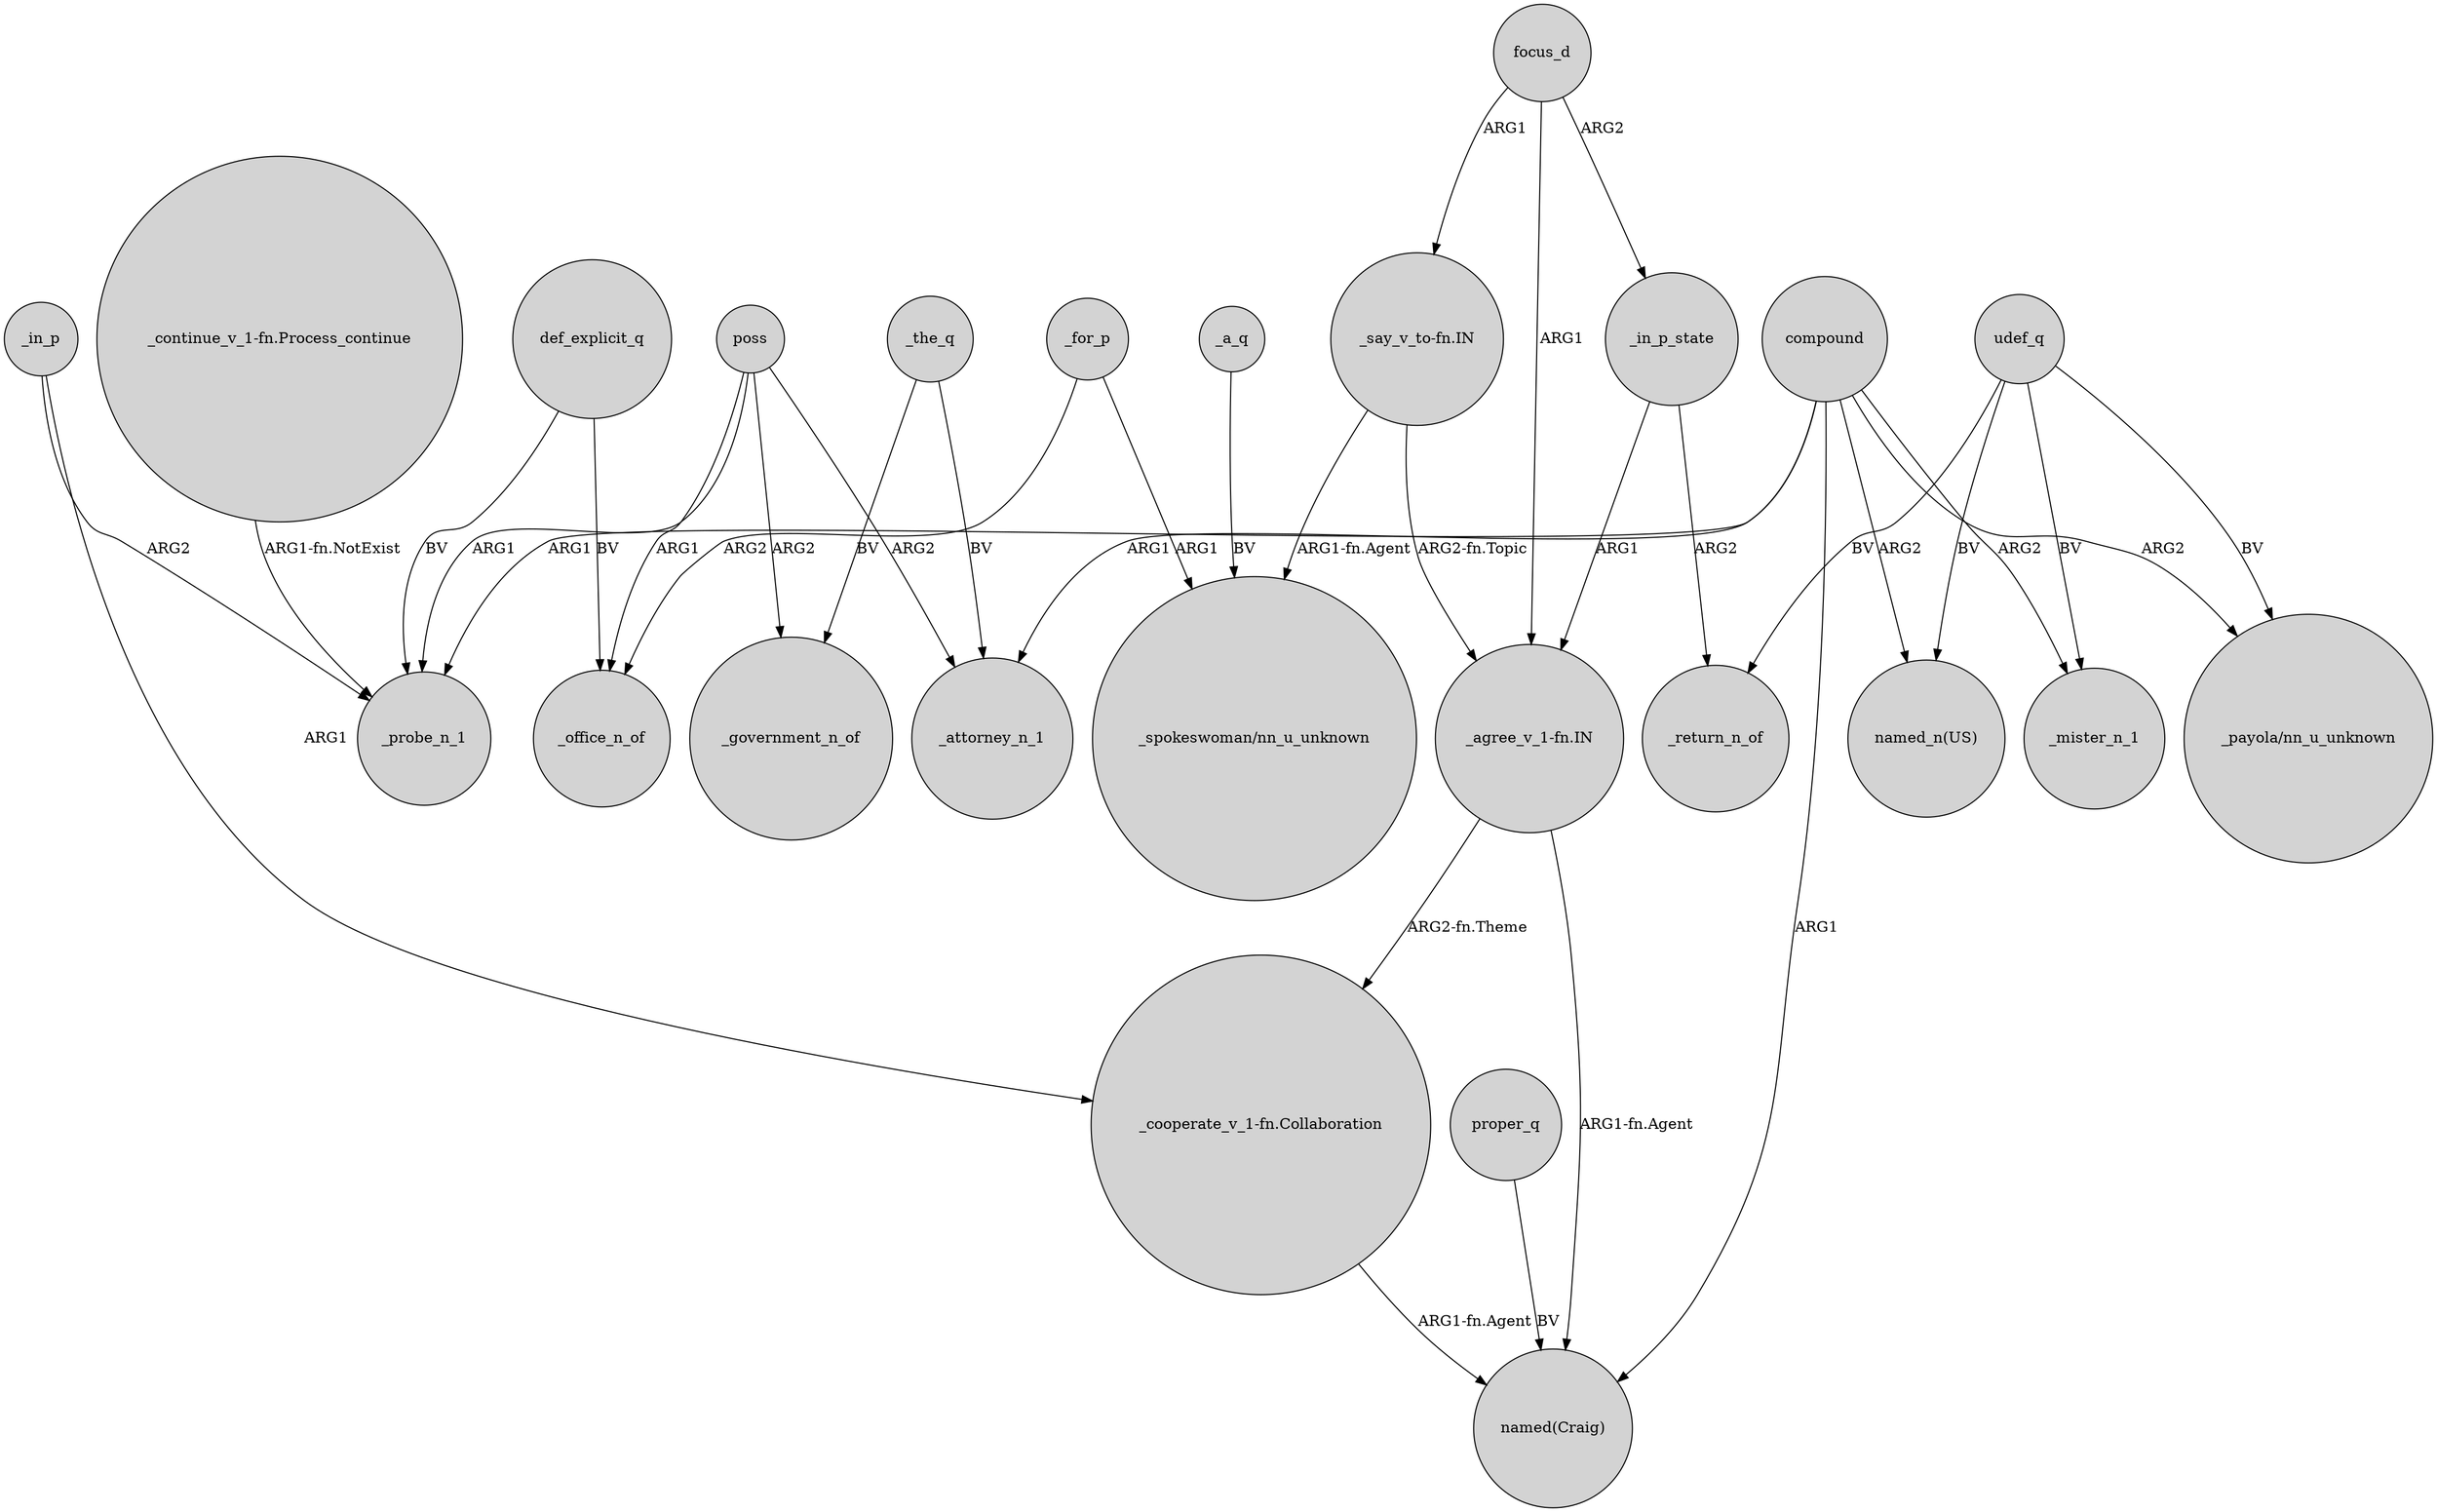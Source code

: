 digraph {
	node [shape=circle style=filled]
	_for_p -> _office_n_of [label=ARG2]
	udef_q -> "named_n(US)" [label=BV]
	"_cooperate_v_1-fn.Collaboration" -> "named(Craig)" [label="ARG1-fn.Agent"]
	proper_q -> "named(Craig)" [label=BV]
	def_explicit_q -> _probe_n_1 [label=BV]
	compound -> _mister_n_1 [label=ARG2]
	udef_q -> _return_n_of [label=BV]
	_a_q -> "_spokeswoman/nn_u_unknown" [label=BV]
	focus_d -> _in_p_state [label=ARG2]
	def_explicit_q -> _office_n_of [label=BV]
	_in_p_state -> "_agree_v_1-fn.IN" [label=ARG1]
	udef_q -> _mister_n_1 [label=BV]
	_in_p -> _probe_n_1 [label=ARG2]
	"_agree_v_1-fn.IN" -> "named(Craig)" [label="ARG1-fn.Agent"]
	compound -> "_payola/nn_u_unknown" [label=ARG2]
	"_say_v_to-fn.IN" -> "_agree_v_1-fn.IN" [label="ARG2-fn.Topic"]
	compound -> "named_n(US)" [label=ARG2]
	focus_d -> "_say_v_to-fn.IN" [label=ARG1]
	_in_p -> "_cooperate_v_1-fn.Collaboration" [label=ARG1]
	compound -> _probe_n_1 [label=ARG1]
	compound -> "named(Craig)" [label=ARG1]
	poss -> _probe_n_1 [label=ARG1]
	poss -> _attorney_n_1 [label=ARG2]
	_for_p -> "_spokeswoman/nn_u_unknown" [label=ARG1]
	"_say_v_to-fn.IN" -> "_spokeswoman/nn_u_unknown" [label="ARG1-fn.Agent"]
	poss -> _office_n_of [label=ARG1]
	compound -> _attorney_n_1 [label=ARG1]
	_in_p_state -> _return_n_of [label=ARG2]
	_the_q -> _government_n_of [label=BV]
	"_continue_v_1-fn.Process_continue" -> _probe_n_1 [label="ARG1-fn.NotExist"]
	udef_q -> "_payola/nn_u_unknown" [label=BV]
	focus_d -> "_agree_v_1-fn.IN" [label=ARG1]
	poss -> _government_n_of [label=ARG2]
	"_agree_v_1-fn.IN" -> "_cooperate_v_1-fn.Collaboration" [label="ARG2-fn.Theme"]
	_the_q -> _attorney_n_1 [label=BV]
}
